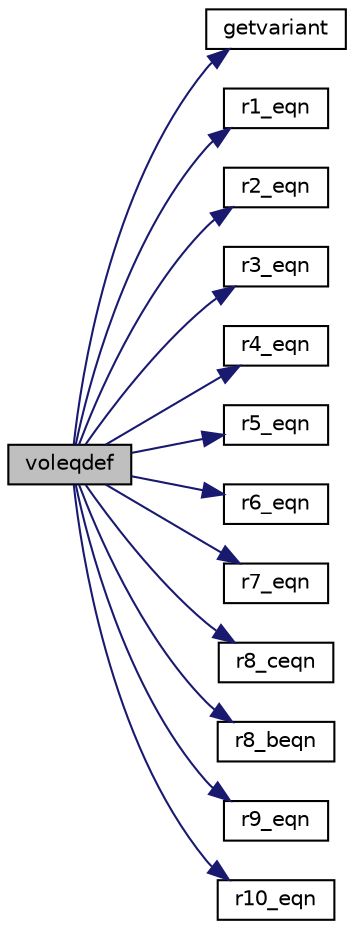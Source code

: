 digraph "voleqdef"
{
  edge [fontname="Helvetica",fontsize="10",labelfontname="Helvetica",labelfontsize="10"];
  node [fontname="Helvetica",fontsize="10",shape=record];
  rankdir="LR";
  Node1 [label="voleqdef",height=0.2,width=0.4,color="black", fillcolor="grey75", style="filled", fontcolor="black"];
  Node1 -> Node2 [color="midnightblue",fontsize="10",style="solid",fontname="Helvetica"];
  Node2 [label="getvariant",height=0.2,width=0.4,color="black", fillcolor="white", style="filled",URL="$voleqdef_8f.html#a25d2d79916c0e4f44aa1e1f7d95e6cc6"];
  Node1 -> Node3 [color="midnightblue",fontsize="10",style="solid",fontname="Helvetica"];
  Node3 [label="r1_eqn",height=0.2,width=0.4,color="black", fillcolor="white", style="filled",URL="$voleqdef_8f.html#a75e823718181a12673c2c3b95736f216"];
  Node1 -> Node4 [color="midnightblue",fontsize="10",style="solid",fontname="Helvetica"];
  Node4 [label="r2_eqn",height=0.2,width=0.4,color="black", fillcolor="white", style="filled",URL="$voleqdef_8f.html#a442badfa077b45ab50fb4a658c3b3642"];
  Node1 -> Node5 [color="midnightblue",fontsize="10",style="solid",fontname="Helvetica"];
  Node5 [label="r3_eqn",height=0.2,width=0.4,color="black", fillcolor="white", style="filled",URL="$voleqdef_8f.html#a97e324b69f58b2b8ebd049e846be2cc4"];
  Node1 -> Node6 [color="midnightblue",fontsize="10",style="solid",fontname="Helvetica"];
  Node6 [label="r4_eqn",height=0.2,width=0.4,color="black", fillcolor="white", style="filled",URL="$voleqdef_8f.html#ae37c9a27f36f05343d426b65ff7520d0"];
  Node1 -> Node7 [color="midnightblue",fontsize="10",style="solid",fontname="Helvetica"];
  Node7 [label="r5_eqn",height=0.2,width=0.4,color="black", fillcolor="white", style="filled",URL="$voleqdef_8f.html#a67ce056b5ff701770330eba3de8646a7"];
  Node1 -> Node8 [color="midnightblue",fontsize="10",style="solid",fontname="Helvetica"];
  Node8 [label="r6_eqn",height=0.2,width=0.4,color="black", fillcolor="white", style="filled",URL="$voleqdef_8f.html#a73b6531f2ae2e7427936ddce0fab546c"];
  Node1 -> Node9 [color="midnightblue",fontsize="10",style="solid",fontname="Helvetica"];
  Node9 [label="r7_eqn",height=0.2,width=0.4,color="black", fillcolor="white", style="filled",URL="$voleqdef_8f.html#a53d1a9bfe1531af5fafead33101ed425"];
  Node1 -> Node10 [color="midnightblue",fontsize="10",style="solid",fontname="Helvetica"];
  Node10 [label="r8_ceqn",height=0.2,width=0.4,color="black", fillcolor="white", style="filled",URL="$voleqdef_8f.html#a52084e45f11a8b651a4882de04dc57ba"];
  Node1 -> Node11 [color="midnightblue",fontsize="10",style="solid",fontname="Helvetica"];
  Node11 [label="r8_beqn",height=0.2,width=0.4,color="black", fillcolor="white", style="filled",URL="$voleqdef_8f.html#a3c2541e83e3925c61a18e1ace491e7b6"];
  Node1 -> Node12 [color="midnightblue",fontsize="10",style="solid",fontname="Helvetica"];
  Node12 [label="r9_eqn",height=0.2,width=0.4,color="black", fillcolor="white", style="filled",URL="$voleqdef_8f.html#ad94aa06dfdc69f8ea88c31f1a5b6bd8b"];
  Node1 -> Node13 [color="midnightblue",fontsize="10",style="solid",fontname="Helvetica"];
  Node13 [label="r10_eqn",height=0.2,width=0.4,color="black", fillcolor="white", style="filled",URL="$voleqdef_8f.html#a6b031a434aad21f631b70a2fb9f46a3f"];
}
